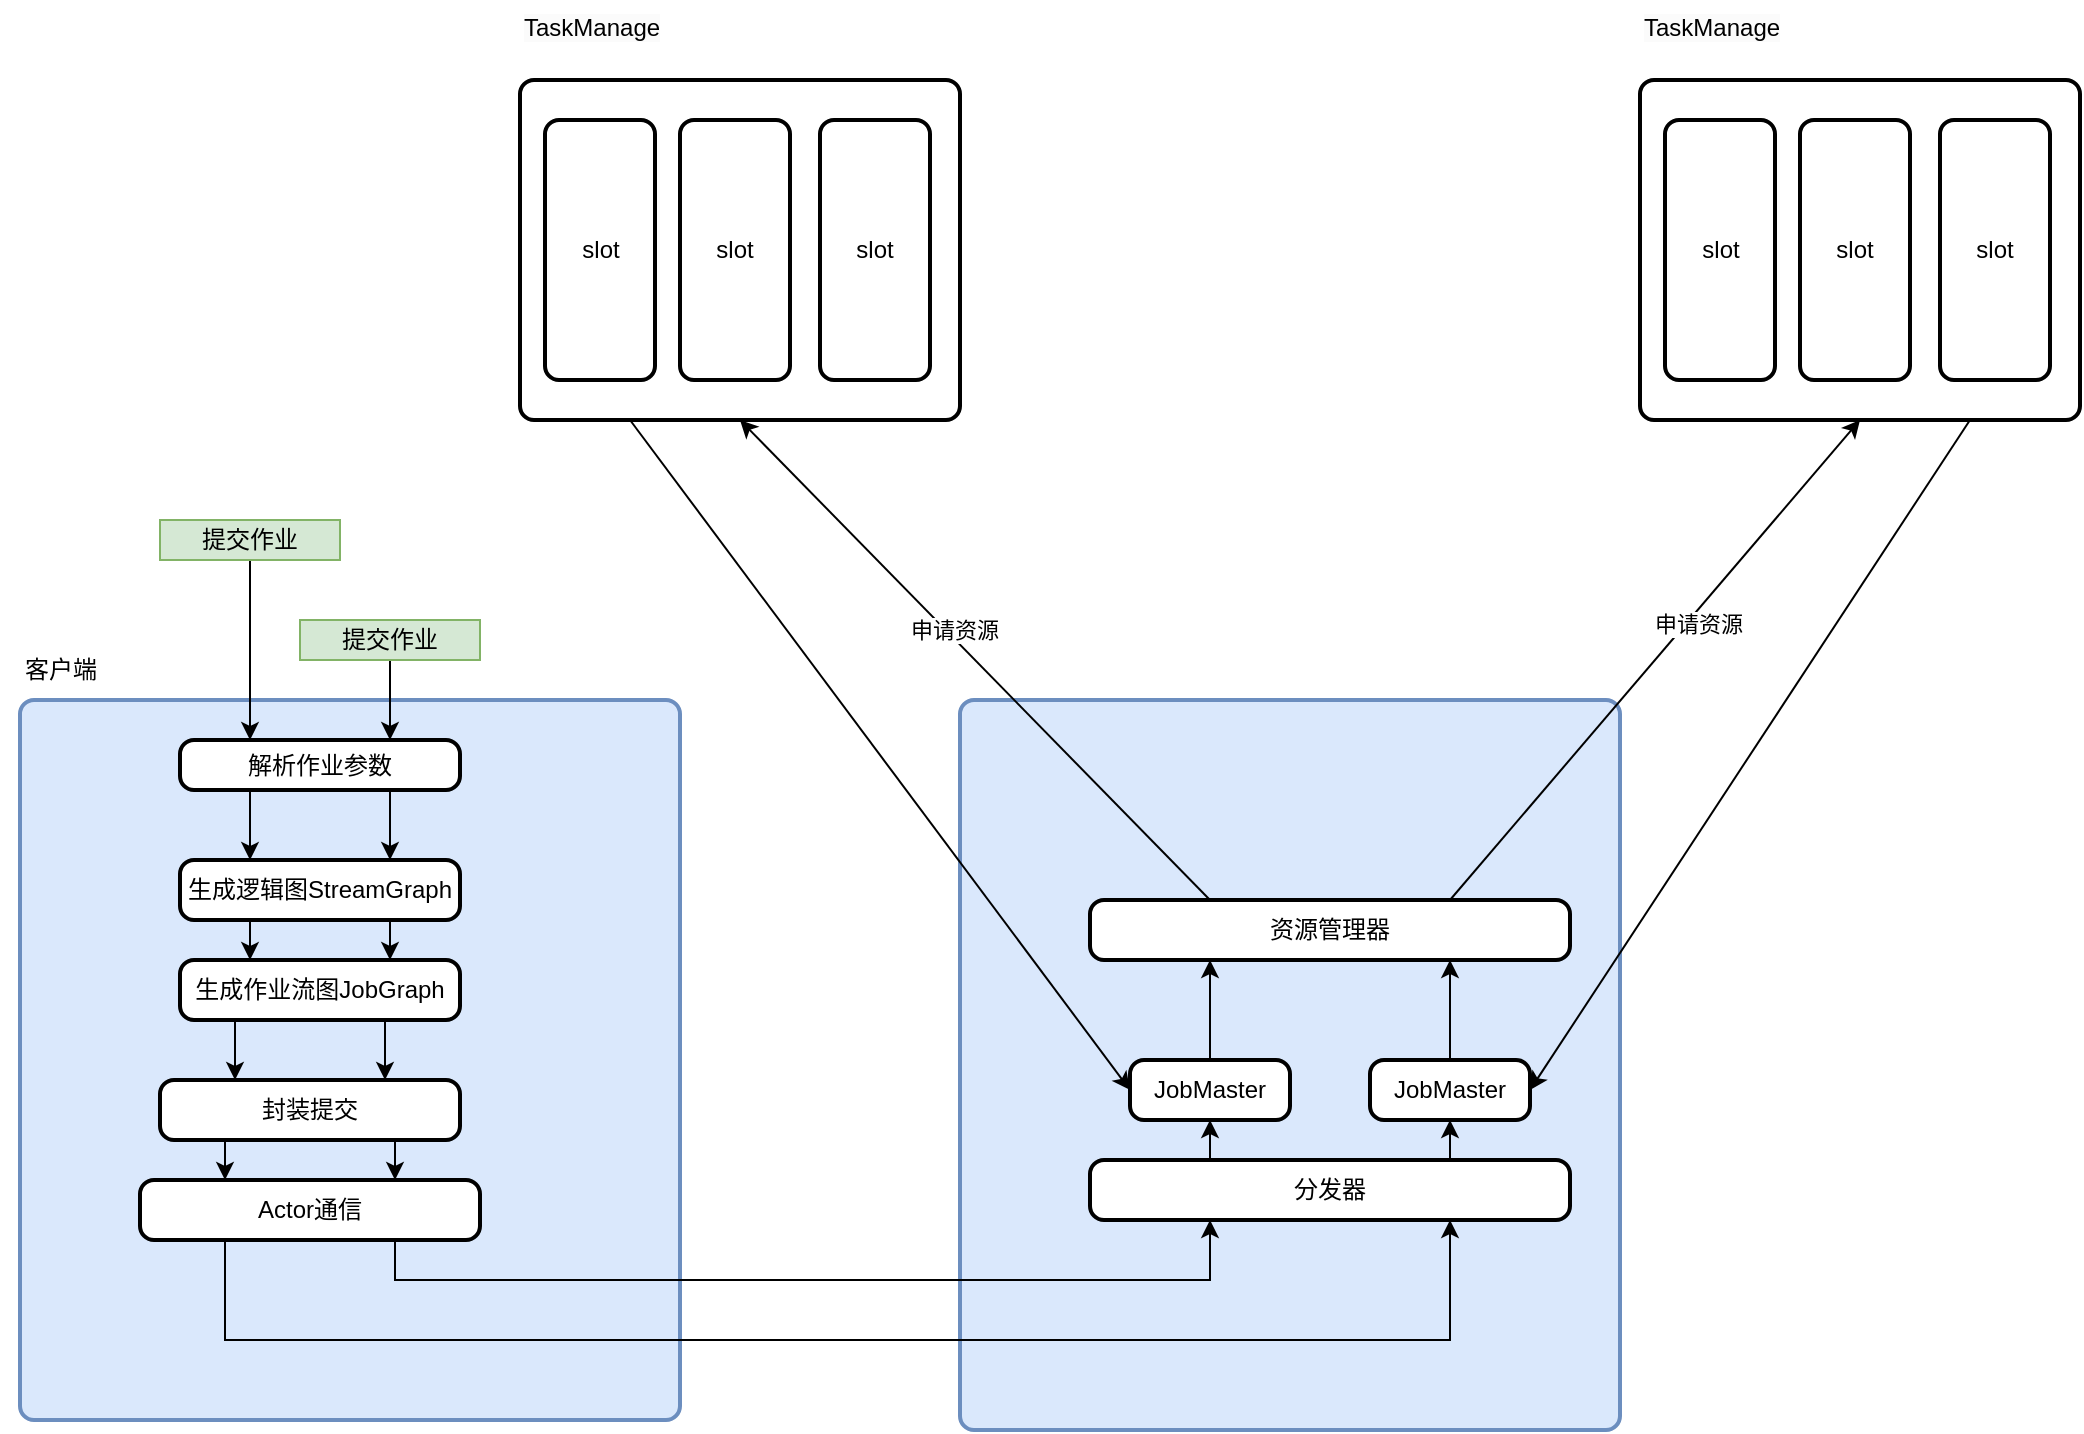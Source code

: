 <mxfile version="22.1.16" type="github">
  <diagram id="C5RBs43oDa-KdzZeNtuy" name="Page-1">
    <mxGraphModel dx="1221" dy="626" grid="1" gridSize="10" guides="1" tooltips="1" connect="1" arrows="1" fold="1" page="1" pageScale="1" pageWidth="400000" pageHeight="400000" math="0" shadow="0">
      <root>
        <mxCell id="WIyWlLk6GJQsqaUBKTNV-0" />
        <mxCell id="WIyWlLk6GJQsqaUBKTNV-1" parent="WIyWlLk6GJQsqaUBKTNV-0" />
        <mxCell id="dQerzM7ZEfUfbZ2gJVsY-29" value="" style="rounded=1;whiteSpace=wrap;html=1;absoluteArcSize=1;arcSize=14;strokeWidth=2;fillColor=#dae8fc;strokeColor=#6c8ebf;" parent="WIyWlLk6GJQsqaUBKTNV-1" vertex="1">
          <mxGeometry x="530" y="370" width="330" height="365" as="geometry" />
        </mxCell>
        <mxCell id="dQerzM7ZEfUfbZ2gJVsY-6" value="" style="rounded=1;whiteSpace=wrap;html=1;absoluteArcSize=1;arcSize=14;strokeWidth=2;fillColor=#dae8fc;strokeColor=#6c8ebf;" parent="WIyWlLk6GJQsqaUBKTNV-1" vertex="1">
          <mxGeometry x="60" y="370" width="330" height="360" as="geometry" />
        </mxCell>
        <mxCell id="dQerzM7ZEfUfbZ2gJVsY-20" style="rounded=0;orthogonalLoop=1;jettySize=auto;html=1;exitX=0.5;exitY=1;exitDx=0;exitDy=0;entryX=0.25;entryY=0;entryDx=0;entryDy=0;" parent="WIyWlLk6GJQsqaUBKTNV-1" source="dQerzM7ZEfUfbZ2gJVsY-2" target="dQerzM7ZEfUfbZ2gJVsY-7" edge="1">
          <mxGeometry relative="1" as="geometry" />
        </mxCell>
        <mxCell id="dQerzM7ZEfUfbZ2gJVsY-2" value="提交作业" style="rounded=0;whiteSpace=wrap;html=1;fillColor=#d5e8d4;strokeColor=#82b366;" parent="WIyWlLk6GJQsqaUBKTNV-1" vertex="1">
          <mxGeometry x="130" y="280" width="90" height="20" as="geometry" />
        </mxCell>
        <mxCell id="dQerzM7ZEfUfbZ2gJVsY-3" value="客户端" style="text;html=1;align=center;verticalAlign=middle;resizable=0;points=[];autosize=1;strokeColor=none;fillColor=none;" parent="WIyWlLk6GJQsqaUBKTNV-1" vertex="1">
          <mxGeometry x="50" y="340" width="60" height="30" as="geometry" />
        </mxCell>
        <mxCell id="dQerzM7ZEfUfbZ2gJVsY-21" style="rounded=0;orthogonalLoop=1;jettySize=auto;html=1;exitX=0.25;exitY=1;exitDx=0;exitDy=0;entryX=0.25;entryY=0;entryDx=0;entryDy=0;" parent="WIyWlLk6GJQsqaUBKTNV-1" source="dQerzM7ZEfUfbZ2gJVsY-7" target="dQerzM7ZEfUfbZ2gJVsY-8" edge="1">
          <mxGeometry relative="1" as="geometry" />
        </mxCell>
        <mxCell id="dQerzM7ZEfUfbZ2gJVsY-41" style="edgeStyle=orthogonalEdgeStyle;rounded=0;orthogonalLoop=1;jettySize=auto;html=1;exitX=0.75;exitY=1;exitDx=0;exitDy=0;entryX=0.75;entryY=0;entryDx=0;entryDy=0;" parent="WIyWlLk6GJQsqaUBKTNV-1" source="dQerzM7ZEfUfbZ2gJVsY-7" target="dQerzM7ZEfUfbZ2gJVsY-8" edge="1">
          <mxGeometry relative="1" as="geometry" />
        </mxCell>
        <mxCell id="dQerzM7ZEfUfbZ2gJVsY-7" value="解析作业参数" style="rounded=1;whiteSpace=wrap;html=1;absoluteArcSize=1;arcSize=14;strokeWidth=2;" parent="WIyWlLk6GJQsqaUBKTNV-1" vertex="1">
          <mxGeometry x="140" y="390" width="140" height="25" as="geometry" />
        </mxCell>
        <mxCell id="dQerzM7ZEfUfbZ2gJVsY-22" style="edgeStyle=orthogonalEdgeStyle;rounded=0;orthogonalLoop=1;jettySize=auto;html=1;exitX=0.25;exitY=1;exitDx=0;exitDy=0;entryX=0.25;entryY=0;entryDx=0;entryDy=0;" parent="WIyWlLk6GJQsqaUBKTNV-1" source="dQerzM7ZEfUfbZ2gJVsY-8" target="dQerzM7ZEfUfbZ2gJVsY-9" edge="1">
          <mxGeometry relative="1" as="geometry" />
        </mxCell>
        <mxCell id="dQerzM7ZEfUfbZ2gJVsY-42" style="edgeStyle=orthogonalEdgeStyle;rounded=0;orthogonalLoop=1;jettySize=auto;html=1;exitX=0.75;exitY=1;exitDx=0;exitDy=0;entryX=0.75;entryY=0;entryDx=0;entryDy=0;" parent="WIyWlLk6GJQsqaUBKTNV-1" source="dQerzM7ZEfUfbZ2gJVsY-8" target="dQerzM7ZEfUfbZ2gJVsY-9" edge="1">
          <mxGeometry relative="1" as="geometry" />
        </mxCell>
        <mxCell id="dQerzM7ZEfUfbZ2gJVsY-8" value="生成逻辑图StreamGraph" style="rounded=1;whiteSpace=wrap;html=1;absoluteArcSize=1;arcSize=14;strokeWidth=2;" parent="WIyWlLk6GJQsqaUBKTNV-1" vertex="1">
          <mxGeometry x="140" y="450" width="140" height="30" as="geometry" />
        </mxCell>
        <mxCell id="dQerzM7ZEfUfbZ2gJVsY-23" style="edgeStyle=orthogonalEdgeStyle;rounded=0;orthogonalLoop=1;jettySize=auto;html=1;exitX=0.25;exitY=1;exitDx=0;exitDy=0;entryX=0.25;entryY=0;entryDx=0;entryDy=0;" parent="WIyWlLk6GJQsqaUBKTNV-1" source="dQerzM7ZEfUfbZ2gJVsY-9" target="dQerzM7ZEfUfbZ2gJVsY-14" edge="1">
          <mxGeometry relative="1" as="geometry" />
        </mxCell>
        <mxCell id="dQerzM7ZEfUfbZ2gJVsY-43" style="edgeStyle=orthogonalEdgeStyle;rounded=0;orthogonalLoop=1;jettySize=auto;html=1;exitX=0.75;exitY=1;exitDx=0;exitDy=0;entryX=0.75;entryY=0;entryDx=0;entryDy=0;" parent="WIyWlLk6GJQsqaUBKTNV-1" source="dQerzM7ZEfUfbZ2gJVsY-9" target="dQerzM7ZEfUfbZ2gJVsY-14" edge="1">
          <mxGeometry relative="1" as="geometry" />
        </mxCell>
        <mxCell id="dQerzM7ZEfUfbZ2gJVsY-9" value="生成作业流图JobGraph" style="rounded=1;whiteSpace=wrap;html=1;absoluteArcSize=1;arcSize=14;strokeWidth=2;" parent="WIyWlLk6GJQsqaUBKTNV-1" vertex="1">
          <mxGeometry x="140" y="500" width="140" height="30" as="geometry" />
        </mxCell>
        <mxCell id="dQerzM7ZEfUfbZ2gJVsY-27" style="edgeStyle=orthogonalEdgeStyle;rounded=0;orthogonalLoop=1;jettySize=auto;html=1;exitX=0.25;exitY=1;exitDx=0;exitDy=0;entryX=0.25;entryY=0;entryDx=0;entryDy=0;" parent="WIyWlLk6GJQsqaUBKTNV-1" source="dQerzM7ZEfUfbZ2gJVsY-14" target="dQerzM7ZEfUfbZ2gJVsY-26" edge="1">
          <mxGeometry relative="1" as="geometry" />
        </mxCell>
        <mxCell id="dQerzM7ZEfUfbZ2gJVsY-44" style="edgeStyle=orthogonalEdgeStyle;rounded=0;orthogonalLoop=1;jettySize=auto;html=1;exitX=0.75;exitY=1;exitDx=0;exitDy=0;entryX=0.75;entryY=0;entryDx=0;entryDy=0;" parent="WIyWlLk6GJQsqaUBKTNV-1" source="dQerzM7ZEfUfbZ2gJVsY-14" target="dQerzM7ZEfUfbZ2gJVsY-26" edge="1">
          <mxGeometry relative="1" as="geometry" />
        </mxCell>
        <mxCell id="dQerzM7ZEfUfbZ2gJVsY-14" value="封装提交" style="rounded=1;whiteSpace=wrap;html=1;absoluteArcSize=1;arcSize=14;strokeWidth=2;" parent="WIyWlLk6GJQsqaUBKTNV-1" vertex="1">
          <mxGeometry x="130" y="560" width="150" height="30" as="geometry" />
        </mxCell>
        <mxCell id="ci8o1s_pTp_8QaGpbIez-21" style="edgeStyle=orthogonalEdgeStyle;rounded=0;orthogonalLoop=1;jettySize=auto;html=1;exitX=0.25;exitY=1;exitDx=0;exitDy=0;entryX=0.75;entryY=1;entryDx=0;entryDy=0;" edge="1" parent="WIyWlLk6GJQsqaUBKTNV-1" source="dQerzM7ZEfUfbZ2gJVsY-26" target="dQerzM7ZEfUfbZ2gJVsY-30">
          <mxGeometry relative="1" as="geometry">
            <Array as="points">
              <mxPoint x="163" y="690" />
              <mxPoint x="775" y="690" />
            </Array>
          </mxGeometry>
        </mxCell>
        <mxCell id="ci8o1s_pTp_8QaGpbIez-22" style="edgeStyle=orthogonalEdgeStyle;rounded=0;orthogonalLoop=1;jettySize=auto;html=1;exitX=0.75;exitY=1;exitDx=0;exitDy=0;entryX=0.25;entryY=1;entryDx=0;entryDy=0;" edge="1" parent="WIyWlLk6GJQsqaUBKTNV-1" source="dQerzM7ZEfUfbZ2gJVsY-26" target="dQerzM7ZEfUfbZ2gJVsY-30">
          <mxGeometry relative="1" as="geometry" />
        </mxCell>
        <mxCell id="dQerzM7ZEfUfbZ2gJVsY-26" value="Actor通信" style="rounded=1;whiteSpace=wrap;html=1;absoluteArcSize=1;arcSize=14;strokeWidth=2;" parent="WIyWlLk6GJQsqaUBKTNV-1" vertex="1">
          <mxGeometry x="120" y="610" width="170" height="30" as="geometry" />
        </mxCell>
        <mxCell id="dQerzM7ZEfUfbZ2gJVsY-36" style="rounded=0;orthogonalLoop=1;jettySize=auto;html=1;exitX=0.75;exitY=0;exitDx=0;exitDy=0;entryX=0.5;entryY=1;entryDx=0;entryDy=0;" parent="WIyWlLk6GJQsqaUBKTNV-1" source="dQerzM7ZEfUfbZ2gJVsY-30" target="dQerzM7ZEfUfbZ2gJVsY-34" edge="1">
          <mxGeometry relative="1" as="geometry" />
        </mxCell>
        <mxCell id="dQerzM7ZEfUfbZ2gJVsY-38" style="rounded=0;orthogonalLoop=1;jettySize=auto;html=1;exitX=0.25;exitY=0;exitDx=0;exitDy=0;" parent="WIyWlLk6GJQsqaUBKTNV-1" source="dQerzM7ZEfUfbZ2gJVsY-30" target="dQerzM7ZEfUfbZ2gJVsY-37" edge="1">
          <mxGeometry relative="1" as="geometry" />
        </mxCell>
        <mxCell id="dQerzM7ZEfUfbZ2gJVsY-30" value="分发器" style="rounded=1;whiteSpace=wrap;html=1;absoluteArcSize=1;arcSize=14;strokeWidth=2;" parent="WIyWlLk6GJQsqaUBKTNV-1" vertex="1">
          <mxGeometry x="595" y="600" width="240" height="30" as="geometry" />
        </mxCell>
        <mxCell id="dQerzM7ZEfUfbZ2gJVsY-48" style="rounded=0;orthogonalLoop=1;jettySize=auto;html=1;exitX=0.5;exitY=0;exitDx=0;exitDy=0;entryX=0.75;entryY=1;entryDx=0;entryDy=0;" parent="WIyWlLk6GJQsqaUBKTNV-1" source="dQerzM7ZEfUfbZ2gJVsY-34" target="dQerzM7ZEfUfbZ2gJVsY-35" edge="1">
          <mxGeometry relative="1" as="geometry" />
        </mxCell>
        <mxCell id="dQerzM7ZEfUfbZ2gJVsY-34" value="JobMaster" style="rounded=1;whiteSpace=wrap;html=1;absoluteArcSize=1;arcSize=14;strokeWidth=2;" parent="WIyWlLk6GJQsqaUBKTNV-1" vertex="1">
          <mxGeometry x="735" y="550" width="80" height="30" as="geometry" />
        </mxCell>
        <mxCell id="ci8o1s_pTp_8QaGpbIez-10" style="rounded=0;orthogonalLoop=1;jettySize=auto;html=1;exitX=0.25;exitY=0;exitDx=0;exitDy=0;entryX=0.5;entryY=1;entryDx=0;entryDy=0;" edge="1" parent="WIyWlLk6GJQsqaUBKTNV-1" source="dQerzM7ZEfUfbZ2gJVsY-35" target="ci8o1s_pTp_8QaGpbIez-0">
          <mxGeometry relative="1" as="geometry" />
        </mxCell>
        <mxCell id="ci8o1s_pTp_8QaGpbIez-14" value="申请资源" style="edgeLabel;html=1;align=center;verticalAlign=middle;resizable=0;points=[];" vertex="1" connectable="0" parent="ci8o1s_pTp_8QaGpbIez-10">
          <mxGeometry x="0.109" y="-3" relative="1" as="geometry">
            <mxPoint as="offset" />
          </mxGeometry>
        </mxCell>
        <mxCell id="ci8o1s_pTp_8QaGpbIez-13" style="rounded=0;orthogonalLoop=1;jettySize=auto;html=1;exitX=0.75;exitY=0;exitDx=0;exitDy=0;entryX=0.5;entryY=1;entryDx=0;entryDy=0;" edge="1" parent="WIyWlLk6GJQsqaUBKTNV-1" source="dQerzM7ZEfUfbZ2gJVsY-35" target="ci8o1s_pTp_8QaGpbIez-5">
          <mxGeometry relative="1" as="geometry" />
        </mxCell>
        <mxCell id="ci8o1s_pTp_8QaGpbIez-15" value="申请资源" style="edgeLabel;html=1;align=center;verticalAlign=middle;resizable=0;points=[];" vertex="1" connectable="0" parent="ci8o1s_pTp_8QaGpbIez-13">
          <mxGeometry x="0.175" y="-4" relative="1" as="geometry">
            <mxPoint as="offset" />
          </mxGeometry>
        </mxCell>
        <mxCell id="dQerzM7ZEfUfbZ2gJVsY-35" value="资源管理器" style="rounded=1;whiteSpace=wrap;html=1;absoluteArcSize=1;arcSize=14;strokeWidth=2;" parent="WIyWlLk6GJQsqaUBKTNV-1" vertex="1">
          <mxGeometry x="595" y="470" width="240" height="30" as="geometry" />
        </mxCell>
        <mxCell id="dQerzM7ZEfUfbZ2gJVsY-47" style="rounded=0;orthogonalLoop=1;jettySize=auto;html=1;exitX=0.5;exitY=0;exitDx=0;exitDy=0;entryX=0.25;entryY=1;entryDx=0;entryDy=0;" parent="WIyWlLk6GJQsqaUBKTNV-1" source="dQerzM7ZEfUfbZ2gJVsY-37" target="dQerzM7ZEfUfbZ2gJVsY-35" edge="1">
          <mxGeometry relative="1" as="geometry" />
        </mxCell>
        <mxCell id="dQerzM7ZEfUfbZ2gJVsY-37" value="JobMaster" style="rounded=1;whiteSpace=wrap;html=1;absoluteArcSize=1;arcSize=14;strokeWidth=2;" parent="WIyWlLk6GJQsqaUBKTNV-1" vertex="1">
          <mxGeometry x="615" y="550" width="80" height="30" as="geometry" />
        </mxCell>
        <mxCell id="dQerzM7ZEfUfbZ2gJVsY-40" style="edgeStyle=orthogonalEdgeStyle;rounded=0;orthogonalLoop=1;jettySize=auto;html=1;exitX=0.5;exitY=1;exitDx=0;exitDy=0;entryX=0.75;entryY=0;entryDx=0;entryDy=0;" parent="WIyWlLk6GJQsqaUBKTNV-1" source="dQerzM7ZEfUfbZ2gJVsY-39" target="dQerzM7ZEfUfbZ2gJVsY-7" edge="1">
          <mxGeometry relative="1" as="geometry" />
        </mxCell>
        <mxCell id="dQerzM7ZEfUfbZ2gJVsY-39" value="提交作业" style="rounded=0;whiteSpace=wrap;html=1;fillColor=#d5e8d4;strokeColor=#82b366;" parent="WIyWlLk6GJQsqaUBKTNV-1" vertex="1">
          <mxGeometry x="200" y="330" width="90" height="20" as="geometry" />
        </mxCell>
        <mxCell id="ci8o1s_pTp_8QaGpbIez-16" style="rounded=0;orthogonalLoop=1;jettySize=auto;html=1;exitX=0.25;exitY=1;exitDx=0;exitDy=0;entryX=0;entryY=0.5;entryDx=0;entryDy=0;" edge="1" parent="WIyWlLk6GJQsqaUBKTNV-1" source="ci8o1s_pTp_8QaGpbIez-0" target="dQerzM7ZEfUfbZ2gJVsY-37">
          <mxGeometry relative="1" as="geometry" />
        </mxCell>
        <mxCell id="ci8o1s_pTp_8QaGpbIez-0" value="" style="rounded=1;whiteSpace=wrap;html=1;absoluteArcSize=1;arcSize=14;strokeWidth=2;" vertex="1" parent="WIyWlLk6GJQsqaUBKTNV-1">
          <mxGeometry x="310" y="60" width="220" height="170" as="geometry" />
        </mxCell>
        <mxCell id="ci8o1s_pTp_8QaGpbIez-1" value="slot" style="rounded=1;whiteSpace=wrap;html=1;absoluteArcSize=1;arcSize=14;strokeWidth=2;" vertex="1" parent="WIyWlLk6GJQsqaUBKTNV-1">
          <mxGeometry x="322.5" y="80" width="55" height="130" as="geometry" />
        </mxCell>
        <mxCell id="ci8o1s_pTp_8QaGpbIez-2" value="&lt;span style=&quot;color: rgb(0, 0, 0); font-family: Helvetica; font-size: 12px; font-style: normal; font-variant-ligatures: normal; font-variant-caps: normal; font-weight: 400; letter-spacing: normal; orphans: 2; text-align: center; text-indent: 0px; text-transform: none; widows: 2; word-spacing: 0px; -webkit-text-stroke-width: 0px; background-color: rgb(251, 251, 251); text-decoration-thickness: initial; text-decoration-style: initial; text-decoration-color: initial; float: none; display: inline !important;&quot;&gt;TaskManage&lt;/span&gt;" style="text;whiteSpace=wrap;html=1;" vertex="1" parent="WIyWlLk6GJQsqaUBKTNV-1">
          <mxGeometry x="310" y="20" width="80" height="30" as="geometry" />
        </mxCell>
        <mxCell id="ci8o1s_pTp_8QaGpbIez-3" value="slot" style="rounded=1;whiteSpace=wrap;html=1;absoluteArcSize=1;arcSize=14;strokeWidth=2;" vertex="1" parent="WIyWlLk6GJQsqaUBKTNV-1">
          <mxGeometry x="390" y="80" width="55" height="130" as="geometry" />
        </mxCell>
        <mxCell id="ci8o1s_pTp_8QaGpbIez-4" value="slot" style="rounded=1;whiteSpace=wrap;html=1;absoluteArcSize=1;arcSize=14;strokeWidth=2;" vertex="1" parent="WIyWlLk6GJQsqaUBKTNV-1">
          <mxGeometry x="460" y="80" width="55" height="130" as="geometry" />
        </mxCell>
        <mxCell id="ci8o1s_pTp_8QaGpbIez-17" style="rounded=0;orthogonalLoop=1;jettySize=auto;html=1;exitX=0.75;exitY=1;exitDx=0;exitDy=0;entryX=1;entryY=0.5;entryDx=0;entryDy=0;" edge="1" parent="WIyWlLk6GJQsqaUBKTNV-1" source="ci8o1s_pTp_8QaGpbIez-5" target="dQerzM7ZEfUfbZ2gJVsY-34">
          <mxGeometry relative="1" as="geometry" />
        </mxCell>
        <mxCell id="ci8o1s_pTp_8QaGpbIez-5" value="" style="rounded=1;whiteSpace=wrap;html=1;absoluteArcSize=1;arcSize=14;strokeWidth=2;" vertex="1" parent="WIyWlLk6GJQsqaUBKTNV-1">
          <mxGeometry x="870" y="60" width="220" height="170" as="geometry" />
        </mxCell>
        <mxCell id="ci8o1s_pTp_8QaGpbIez-6" value="slot" style="rounded=1;whiteSpace=wrap;html=1;absoluteArcSize=1;arcSize=14;strokeWidth=2;" vertex="1" parent="WIyWlLk6GJQsqaUBKTNV-1">
          <mxGeometry x="882.5" y="80" width="55" height="130" as="geometry" />
        </mxCell>
        <mxCell id="ci8o1s_pTp_8QaGpbIez-7" value="&lt;span style=&quot;color: rgb(0, 0, 0); font-family: Helvetica; font-size: 12px; font-style: normal; font-variant-ligatures: normal; font-variant-caps: normal; font-weight: 400; letter-spacing: normal; orphans: 2; text-align: center; text-indent: 0px; text-transform: none; widows: 2; word-spacing: 0px; -webkit-text-stroke-width: 0px; background-color: rgb(251, 251, 251); text-decoration-thickness: initial; text-decoration-style: initial; text-decoration-color: initial; float: none; display: inline !important;&quot;&gt;TaskManage&lt;/span&gt;" style="text;whiteSpace=wrap;html=1;" vertex="1" parent="WIyWlLk6GJQsqaUBKTNV-1">
          <mxGeometry x="870" y="20" width="80" height="30" as="geometry" />
        </mxCell>
        <mxCell id="ci8o1s_pTp_8QaGpbIez-8" value="slot" style="rounded=1;whiteSpace=wrap;html=1;absoluteArcSize=1;arcSize=14;strokeWidth=2;" vertex="1" parent="WIyWlLk6GJQsqaUBKTNV-1">
          <mxGeometry x="950" y="80" width="55" height="130" as="geometry" />
        </mxCell>
        <mxCell id="ci8o1s_pTp_8QaGpbIez-9" value="slot" style="rounded=1;whiteSpace=wrap;html=1;absoluteArcSize=1;arcSize=14;strokeWidth=2;" vertex="1" parent="WIyWlLk6GJQsqaUBKTNV-1">
          <mxGeometry x="1020" y="80" width="55" height="130" as="geometry" />
        </mxCell>
      </root>
    </mxGraphModel>
  </diagram>
</mxfile>
